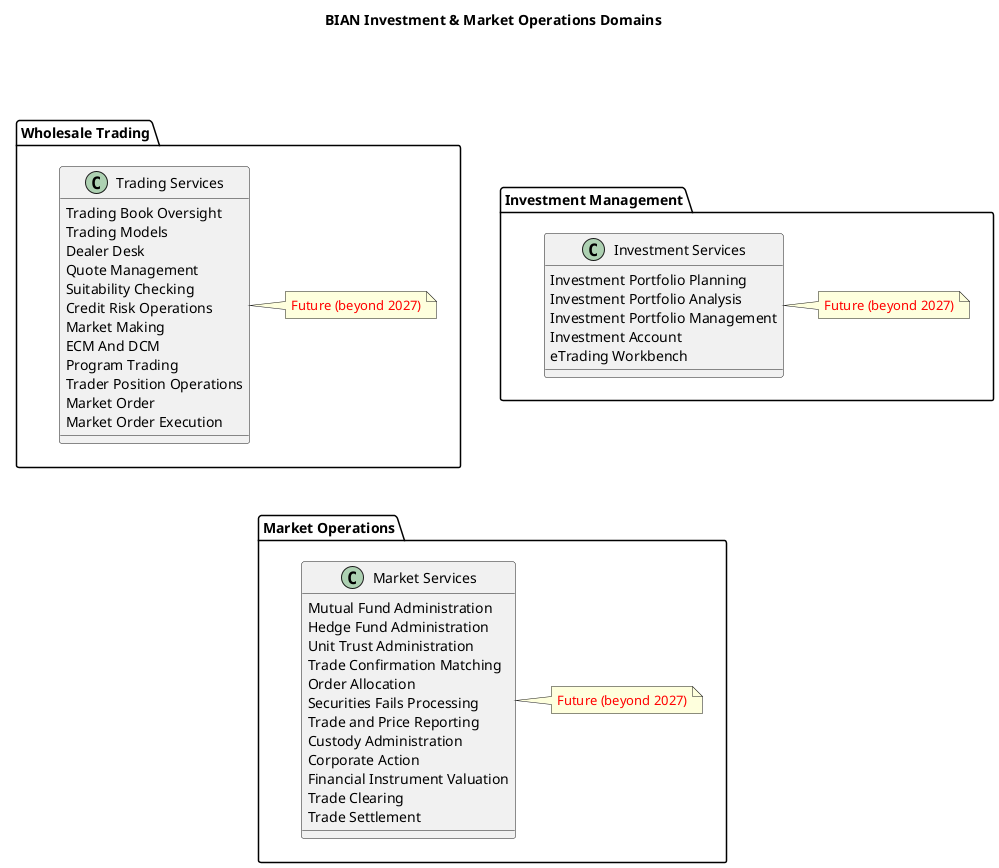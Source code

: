 @startuml BIAN Investment & Market Operations

title BIAN Investment & Market Operations Domains

!define LAYOUT top to bottom direction

' Row 1
together {
  package "Investment Management" as INVESTMENT {
    class "Investment Services" as INVEST {
      Investment Portfolio Planning
      Investment Portfolio Analysis
      Investment Portfolio Management
      Investment Account
      eTrading Workbench
    }
    note right of INVEST : <color:#FF0000>Future (beyond 2027)</color>
  }

  package "Wholesale Trading" as WHOLESALE {
    class "Trading Services" as TRADING {
      Trading Book Oversight
      Trading Models
      Dealer Desk
      Quote Management
      Suitability Checking
      Credit Risk Operations
      Market Making
      ECM And DCM
      Program Trading
      Trader Position Operations
      Market Order
      Market Order Execution
    }
    note right of TRADING : <color:#FF0000>Future (beyond 2027)</color>
  }
}

' Row 2
package "Market Operations" as MARKET_OPS {
  class "Market Services" as MKT_OPS {
    Mutual Fund Administration
    Hedge Fund Administration
    Unit Trust Administration
    Trade Confirmation Matching
    Order Allocation
    Securities Fails Processing
    Trade and Price Reporting
    Custody Administration
    Corporate Action
    Financial Instrument Valuation
    Trade Clearing
    Trade Settlement
  }
  note right of MKT_OPS : <color:#FF0000>Future (beyond 2027)</color>
}

' Layout positioning
INVESTMENT -[hidden]right- WHOLESALE
INVESTMENT -[hidden]down- MARKET_OPS
WHOLESALE -[hidden]down- MARKET_OPS

@enduml